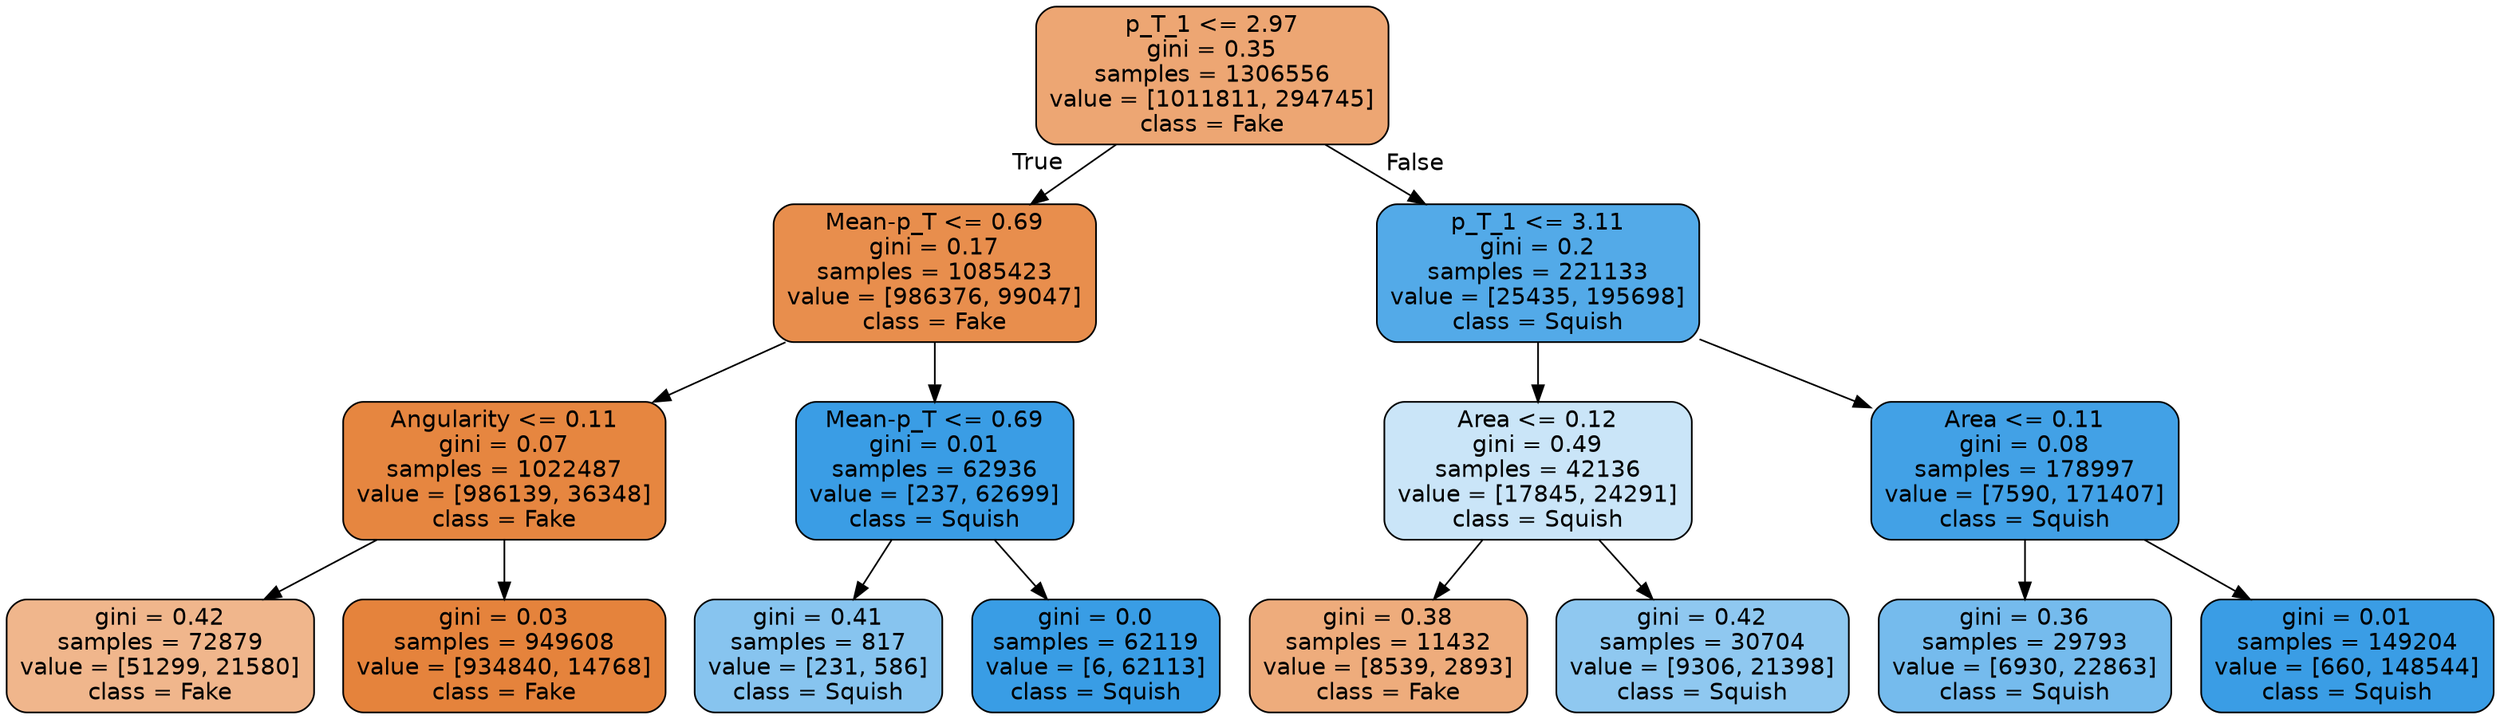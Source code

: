 digraph Tree {
node [shape=box, style="filled, rounded", color="black", fontname=helvetica] ;
edge [fontname=helvetica] ;
0 [label="p_T_1 <= 2.97\ngini = 0.35\nsamples = 1306556\nvalue = [1011811, 294745]\nclass = Fake", fillcolor="#eda673"] ;
1 [label="Mean-p_T <= 0.69\ngini = 0.17\nsamples = 1085423\nvalue = [986376, 99047]\nclass = Fake", fillcolor="#e88e4d"] ;
0 -> 1 [labeldistance=2.5, labelangle=45, headlabel="True"] ;
2 [label="Angularity <= 0.11\ngini = 0.07\nsamples = 1022487\nvalue = [986139, 36348]\nclass = Fake", fillcolor="#e68640"] ;
1 -> 2 ;
3 [label="gini = 0.42\nsamples = 72879\nvalue = [51299, 21580]\nclass = Fake", fillcolor="#f0b68c"] ;
2 -> 3 ;
4 [label="gini = 0.03\nsamples = 949608\nvalue = [934840, 14768]\nclass = Fake", fillcolor="#e5833c"] ;
2 -> 4 ;
5 [label="Mean-p_T <= 0.69\ngini = 0.01\nsamples = 62936\nvalue = [237, 62699]\nclass = Squish", fillcolor="#3a9de5"] ;
1 -> 5 ;
6 [label="gini = 0.41\nsamples = 817\nvalue = [231, 586]\nclass = Squish", fillcolor="#87c4ef"] ;
5 -> 6 ;
7 [label="gini = 0.0\nsamples = 62119\nvalue = [6, 62113]\nclass = Squish", fillcolor="#399de5"] ;
5 -> 7 ;
8 [label="p_T_1 <= 3.11\ngini = 0.2\nsamples = 221133\nvalue = [25435, 195698]\nclass = Squish", fillcolor="#53aae8"] ;
0 -> 8 [labeldistance=2.5, labelangle=-45, headlabel="False"] ;
9 [label="Area <= 0.12\ngini = 0.49\nsamples = 42136\nvalue = [17845, 24291]\nclass = Squish", fillcolor="#cae5f8"] ;
8 -> 9 ;
10 [label="gini = 0.38\nsamples = 11432\nvalue = [8539, 2893]\nclass = Fake", fillcolor="#eeac7c"] ;
9 -> 10 ;
11 [label="gini = 0.42\nsamples = 30704\nvalue = [9306, 21398]\nclass = Squish", fillcolor="#8fc8f0"] ;
9 -> 11 ;
12 [label="Area <= 0.11\ngini = 0.08\nsamples = 178997\nvalue = [7590, 171407]\nclass = Squish", fillcolor="#42a1e6"] ;
8 -> 12 ;
13 [label="gini = 0.36\nsamples = 29793\nvalue = [6930, 22863]\nclass = Squish", fillcolor="#75bbed"] ;
12 -> 13 ;
14 [label="gini = 0.01\nsamples = 149204\nvalue = [660, 148544]\nclass = Squish", fillcolor="#3a9de5"] ;
12 -> 14 ;
}